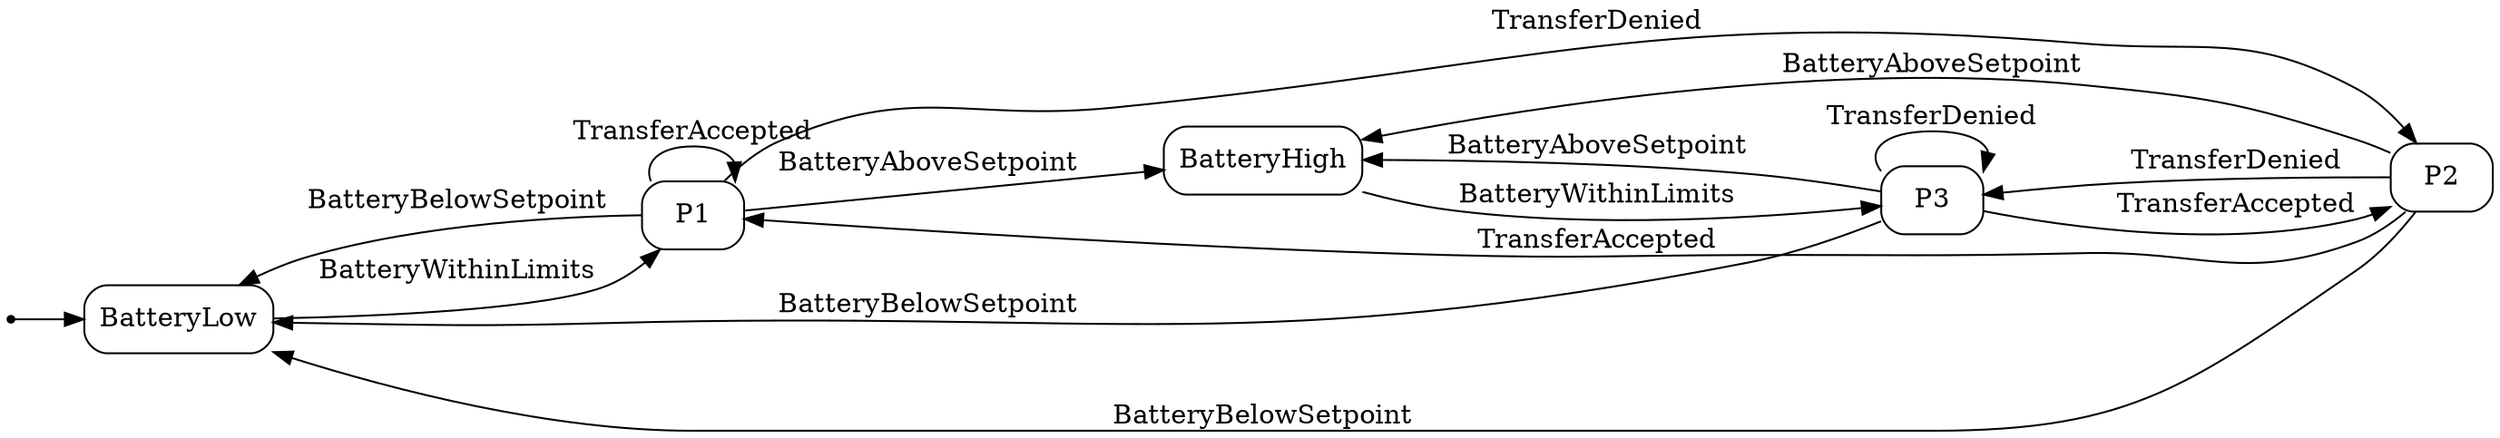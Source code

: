 digraph {
compound=true;
node [shape=Mrecord]
rankdir="LR"
"BatteryLow" [label="BatteryLow"];
"P1" [label="P1"];
"P2" [label="P2"];
"P3" [label="P3"];
"BatteryHigh" [label="BatteryHigh"];

"BatteryLow" -> "P1" [style="solid", label="BatteryWithinLimits"];
"P1" -> "P1" [style="solid", label="TransferAccepted"];
"P1" -> "P2" [style="solid", label="TransferDenied"];
"P1" -> "BatteryLow" [style="solid", label="BatteryBelowSetpoint"];
"P1" -> "BatteryHigh" [style="solid", label="BatteryAboveSetpoint"];
"P2" -> "P1" [style="solid", label="TransferAccepted"];
"P2" -> "P3" [style="solid", label="TransferDenied"];
"P2" -> "BatteryLow" [style="solid", label="BatteryBelowSetpoint"];
"P2" -> "BatteryHigh" [style="solid", label="BatteryAboveSetpoint"];
"P3" -> "P3" [style="solid", label="TransferDenied"];
"P3" -> "P2" [style="solid", label="TransferAccepted"];
"P3" -> "BatteryLow" [style="solid", label="BatteryBelowSetpoint"];
"P3" -> "BatteryHigh" [style="solid", label="BatteryAboveSetpoint"];
"BatteryHigh" -> "P3" [style="solid", label="BatteryWithinLimits"];
 init [label="", shape=point];
 init -> "BatteryLow"[style = "solid"]
}